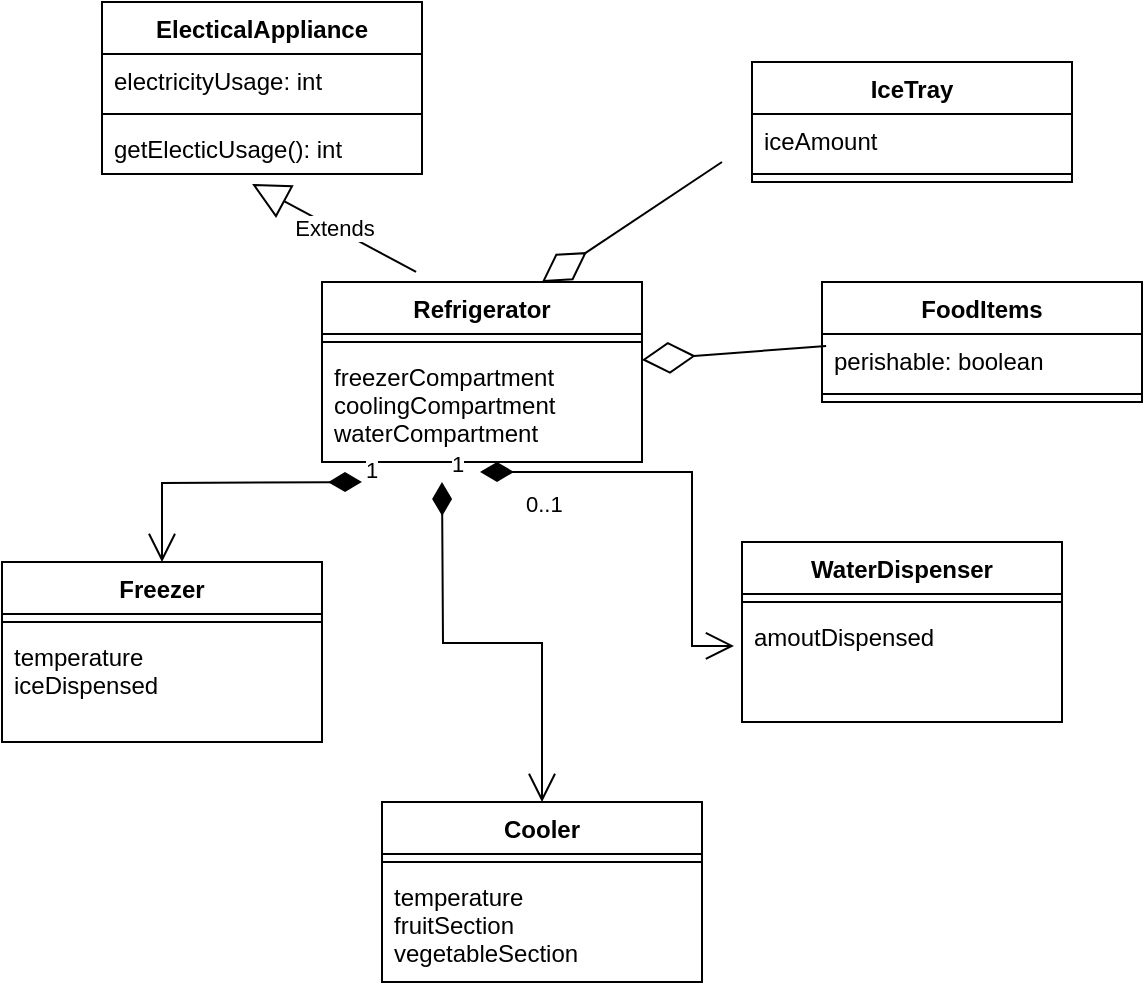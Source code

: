 <mxfile version="16.5.2" type="device"><diagram id="QouUTcmoSRwJ9mRc1Bbn" name="Page-1"><mxGraphModel dx="551" dy="410" grid="1" gridSize="10" guides="1" tooltips="1" connect="1" arrows="1" fold="1" page="1" pageScale="1" pageWidth="850" pageHeight="1100" math="0" shadow="0"><root><mxCell id="0"/><mxCell id="1" parent="0"/><mxCell id="VyWlaSiSjA1bJztMaPyW-5" value="ElecticalAppliance" style="swimlane;fontStyle=1;align=center;verticalAlign=top;childLayout=stackLayout;horizontal=1;startSize=26;horizontalStack=0;resizeParent=1;resizeParentMax=0;resizeLast=0;collapsible=1;marginBottom=0;" vertex="1" parent="1"><mxGeometry x="100" y="40" width="160" height="86" as="geometry"/></mxCell><mxCell id="VyWlaSiSjA1bJztMaPyW-6" value="electricityUsage: int&#xA;" style="text;strokeColor=none;fillColor=none;align=left;verticalAlign=top;spacingLeft=4;spacingRight=4;overflow=hidden;rotatable=0;points=[[0,0.5],[1,0.5]];portConstraint=eastwest;" vertex="1" parent="VyWlaSiSjA1bJztMaPyW-5"><mxGeometry y="26" width="160" height="26" as="geometry"/></mxCell><mxCell id="VyWlaSiSjA1bJztMaPyW-7" value="" style="line;strokeWidth=1;fillColor=none;align=left;verticalAlign=middle;spacingTop=-1;spacingLeft=3;spacingRight=3;rotatable=0;labelPosition=right;points=[];portConstraint=eastwest;" vertex="1" parent="VyWlaSiSjA1bJztMaPyW-5"><mxGeometry y="52" width="160" height="8" as="geometry"/></mxCell><mxCell id="VyWlaSiSjA1bJztMaPyW-8" value="getElecticUsage(): int" style="text;strokeColor=none;fillColor=none;align=left;verticalAlign=top;spacingLeft=4;spacingRight=4;overflow=hidden;rotatable=0;points=[[0,0.5],[1,0.5]];portConstraint=eastwest;" vertex="1" parent="VyWlaSiSjA1bJztMaPyW-5"><mxGeometry y="60" width="160" height="26" as="geometry"/></mxCell><mxCell id="VyWlaSiSjA1bJztMaPyW-9" value="Refrigerator" style="swimlane;fontStyle=1;align=center;verticalAlign=top;childLayout=stackLayout;horizontal=1;startSize=26;horizontalStack=0;resizeParent=1;resizeParentMax=0;resizeLast=0;collapsible=1;marginBottom=0;" vertex="1" parent="1"><mxGeometry x="210" y="180" width="160" height="90" as="geometry"/></mxCell><mxCell id="VyWlaSiSjA1bJztMaPyW-11" value="" style="line;strokeWidth=1;fillColor=none;align=left;verticalAlign=middle;spacingTop=-1;spacingLeft=3;spacingRight=3;rotatable=0;labelPosition=right;points=[];portConstraint=eastwest;" vertex="1" parent="VyWlaSiSjA1bJztMaPyW-9"><mxGeometry y="26" width="160" height="8" as="geometry"/></mxCell><mxCell id="VyWlaSiSjA1bJztMaPyW-10" value="freezerCompartment&#xA;coolingCompartment&#xA;waterCompartment&#xA;" style="text;strokeColor=none;fillColor=none;align=left;verticalAlign=top;spacingLeft=4;spacingRight=4;overflow=hidden;rotatable=0;points=[[0,0.5],[1,0.5]];portConstraint=eastwest;" vertex="1" parent="VyWlaSiSjA1bJztMaPyW-9"><mxGeometry y="34" width="160" height="56" as="geometry"/></mxCell><mxCell id="VyWlaSiSjA1bJztMaPyW-13" value="Freezer" style="swimlane;fontStyle=1;align=center;verticalAlign=top;childLayout=stackLayout;horizontal=1;startSize=26;horizontalStack=0;resizeParent=1;resizeParentMax=0;resizeLast=0;collapsible=1;marginBottom=0;" vertex="1" parent="1"><mxGeometry x="50" y="320" width="160" height="90" as="geometry"/></mxCell><mxCell id="VyWlaSiSjA1bJztMaPyW-14" value="" style="line;strokeWidth=1;fillColor=none;align=left;verticalAlign=middle;spacingTop=-1;spacingLeft=3;spacingRight=3;rotatable=0;labelPosition=right;points=[];portConstraint=eastwest;" vertex="1" parent="VyWlaSiSjA1bJztMaPyW-13"><mxGeometry y="26" width="160" height="8" as="geometry"/></mxCell><mxCell id="VyWlaSiSjA1bJztMaPyW-15" value="temperature&#xA;iceDispensed&#xA;" style="text;strokeColor=none;fillColor=none;align=left;verticalAlign=top;spacingLeft=4;spacingRight=4;overflow=hidden;rotatable=0;points=[[0,0.5],[1,0.5]];portConstraint=eastwest;" vertex="1" parent="VyWlaSiSjA1bJztMaPyW-13"><mxGeometry y="34" width="160" height="56" as="geometry"/></mxCell><mxCell id="VyWlaSiSjA1bJztMaPyW-16" value="Cooler" style="swimlane;fontStyle=1;align=center;verticalAlign=top;childLayout=stackLayout;horizontal=1;startSize=26;horizontalStack=0;resizeParent=1;resizeParentMax=0;resizeLast=0;collapsible=1;marginBottom=0;" vertex="1" parent="1"><mxGeometry x="240" y="440" width="160" height="90" as="geometry"/></mxCell><mxCell id="VyWlaSiSjA1bJztMaPyW-17" value="" style="line;strokeWidth=1;fillColor=none;align=left;verticalAlign=middle;spacingTop=-1;spacingLeft=3;spacingRight=3;rotatable=0;labelPosition=right;points=[];portConstraint=eastwest;" vertex="1" parent="VyWlaSiSjA1bJztMaPyW-16"><mxGeometry y="26" width="160" height="8" as="geometry"/></mxCell><mxCell id="VyWlaSiSjA1bJztMaPyW-18" value="temperature&#xA;fruitSection&#xA;vegetableSection&#xA;" style="text;strokeColor=none;fillColor=none;align=left;verticalAlign=top;spacingLeft=4;spacingRight=4;overflow=hidden;rotatable=0;points=[[0,0.5],[1,0.5]];portConstraint=eastwest;" vertex="1" parent="VyWlaSiSjA1bJztMaPyW-16"><mxGeometry y="34" width="160" height="56" as="geometry"/></mxCell><mxCell id="VyWlaSiSjA1bJztMaPyW-19" value="WaterDispenser" style="swimlane;fontStyle=1;align=center;verticalAlign=top;childLayout=stackLayout;horizontal=1;startSize=26;horizontalStack=0;resizeParent=1;resizeParentMax=0;resizeLast=0;collapsible=1;marginBottom=0;" vertex="1" parent="1"><mxGeometry x="420" y="310" width="160" height="90" as="geometry"/></mxCell><mxCell id="VyWlaSiSjA1bJztMaPyW-20" value="" style="line;strokeWidth=1;fillColor=none;align=left;verticalAlign=middle;spacingTop=-1;spacingLeft=3;spacingRight=3;rotatable=0;labelPosition=right;points=[];portConstraint=eastwest;" vertex="1" parent="VyWlaSiSjA1bJztMaPyW-19"><mxGeometry y="26" width="160" height="8" as="geometry"/></mxCell><mxCell id="VyWlaSiSjA1bJztMaPyW-21" value="amoutDispensed" style="text;strokeColor=none;fillColor=none;align=left;verticalAlign=top;spacingLeft=4;spacingRight=4;overflow=hidden;rotatable=0;points=[[0,0.5],[1,0.5]];portConstraint=eastwest;" vertex="1" parent="VyWlaSiSjA1bJztMaPyW-19"><mxGeometry y="34" width="160" height="56" as="geometry"/></mxCell><mxCell id="VyWlaSiSjA1bJztMaPyW-22" value="0..1" style="endArrow=open;html=1;endSize=12;startArrow=diamondThin;startSize=14;startFill=1;edgeStyle=orthogonalEdgeStyle;align=left;verticalAlign=bottom;rounded=0;exitX=0.494;exitY=1.089;exitDx=0;exitDy=0;exitPerimeter=0;entryX=-0.025;entryY=0.321;entryDx=0;entryDy=0;entryPerimeter=0;" edge="1" parent="1" source="VyWlaSiSjA1bJztMaPyW-10" target="VyWlaSiSjA1bJztMaPyW-21"><mxGeometry x="-0.804" y="-25" relative="1" as="geometry"><mxPoint x="240" y="360" as="sourcePoint"/><mxPoint x="400" y="360" as="targetPoint"/><mxPoint as="offset"/></mxGeometry></mxCell><mxCell id="VyWlaSiSjA1bJztMaPyW-23" value="1" style="endArrow=open;html=1;endSize=12;startArrow=diamondThin;startSize=14;startFill=1;edgeStyle=orthogonalEdgeStyle;align=left;verticalAlign=bottom;rounded=0;entryX=0.5;entryY=0;entryDx=0;entryDy=0;" edge="1" parent="1" target="VyWlaSiSjA1bJztMaPyW-16"><mxGeometry x="-1" y="3" relative="1" as="geometry"><mxPoint x="270" y="280" as="sourcePoint"/><mxPoint x="426" y="371.976" as="targetPoint"/></mxGeometry></mxCell><mxCell id="VyWlaSiSjA1bJztMaPyW-24" value="1" style="endArrow=open;html=1;endSize=12;startArrow=diamondThin;startSize=14;startFill=1;edgeStyle=orthogonalEdgeStyle;align=left;verticalAlign=bottom;rounded=0;" edge="1" parent="1" target="VyWlaSiSjA1bJztMaPyW-13"><mxGeometry x="-1" y="3" relative="1" as="geometry"><mxPoint x="230" y="280" as="sourcePoint"/><mxPoint x="270" y="440" as="targetPoint"/></mxGeometry></mxCell><mxCell id="VyWlaSiSjA1bJztMaPyW-25" value="Extends" style="endArrow=block;endSize=16;endFill=0;html=1;rounded=0;entryX=0.469;entryY=1.192;entryDx=0;entryDy=0;entryPerimeter=0;exitX=0.294;exitY=-0.056;exitDx=0;exitDy=0;exitPerimeter=0;" edge="1" parent="1" source="VyWlaSiSjA1bJztMaPyW-9" target="VyWlaSiSjA1bJztMaPyW-8"><mxGeometry width="160" relative="1" as="geometry"><mxPoint x="240" y="210" as="sourcePoint"/><mxPoint x="400" y="210" as="targetPoint"/></mxGeometry></mxCell><mxCell id="VyWlaSiSjA1bJztMaPyW-26" value="IceTray" style="swimlane;fontStyle=1;align=center;verticalAlign=top;childLayout=stackLayout;horizontal=1;startSize=26;horizontalStack=0;resizeParent=1;resizeParentMax=0;resizeLast=0;collapsible=1;marginBottom=0;" vertex="1" parent="1"><mxGeometry x="425" y="70" width="160" height="60" as="geometry"/></mxCell><mxCell id="VyWlaSiSjA1bJztMaPyW-27" value="iceAmount" style="text;strokeColor=none;fillColor=none;align=left;verticalAlign=top;spacingLeft=4;spacingRight=4;overflow=hidden;rotatable=0;points=[[0,0.5],[1,0.5]];portConstraint=eastwest;" vertex="1" parent="VyWlaSiSjA1bJztMaPyW-26"><mxGeometry y="26" width="160" height="26" as="geometry"/></mxCell><mxCell id="VyWlaSiSjA1bJztMaPyW-28" value="" style="line;strokeWidth=1;fillColor=none;align=left;verticalAlign=middle;spacingTop=-1;spacingLeft=3;spacingRight=3;rotatable=0;labelPosition=right;points=[];portConstraint=eastwest;" vertex="1" parent="VyWlaSiSjA1bJztMaPyW-26"><mxGeometry y="52" width="160" height="8" as="geometry"/></mxCell><mxCell id="VyWlaSiSjA1bJztMaPyW-30" value="" style="endArrow=diamondThin;endFill=0;endSize=24;html=1;rounded=0;" edge="1" parent="1"><mxGeometry width="160" relative="1" as="geometry"><mxPoint x="410" y="120" as="sourcePoint"/><mxPoint x="320" y="180" as="targetPoint"/></mxGeometry></mxCell><mxCell id="VyWlaSiSjA1bJztMaPyW-31" value="FoodItems" style="swimlane;fontStyle=1;align=center;verticalAlign=top;childLayout=stackLayout;horizontal=1;startSize=26;horizontalStack=0;resizeParent=1;resizeParentMax=0;resizeLast=0;collapsible=1;marginBottom=0;" vertex="1" parent="1"><mxGeometry x="460" y="180" width="160" height="60" as="geometry"/></mxCell><mxCell id="VyWlaSiSjA1bJztMaPyW-32" value="perishable: boolean" style="text;strokeColor=none;fillColor=none;align=left;verticalAlign=top;spacingLeft=4;spacingRight=4;overflow=hidden;rotatable=0;points=[[0,0.5],[1,0.5]];portConstraint=eastwest;" vertex="1" parent="VyWlaSiSjA1bJztMaPyW-31"><mxGeometry y="26" width="160" height="26" as="geometry"/></mxCell><mxCell id="VyWlaSiSjA1bJztMaPyW-33" value="" style="line;strokeWidth=1;fillColor=none;align=left;verticalAlign=middle;spacingTop=-1;spacingLeft=3;spacingRight=3;rotatable=0;labelPosition=right;points=[];portConstraint=eastwest;" vertex="1" parent="VyWlaSiSjA1bJztMaPyW-31"><mxGeometry y="52" width="160" height="8" as="geometry"/></mxCell><mxCell id="VyWlaSiSjA1bJztMaPyW-34" value="" style="endArrow=diamondThin;endFill=0;endSize=24;html=1;rounded=0;exitX=0.013;exitY=0.231;exitDx=0;exitDy=0;exitPerimeter=0;" edge="1" parent="1" source="VyWlaSiSjA1bJztMaPyW-32" target="VyWlaSiSjA1bJztMaPyW-9"><mxGeometry width="160" relative="1" as="geometry"><mxPoint x="495" y="180" as="sourcePoint"/><mxPoint x="405" y="240" as="targetPoint"/></mxGeometry></mxCell></root></mxGraphModel></diagram></mxfile>